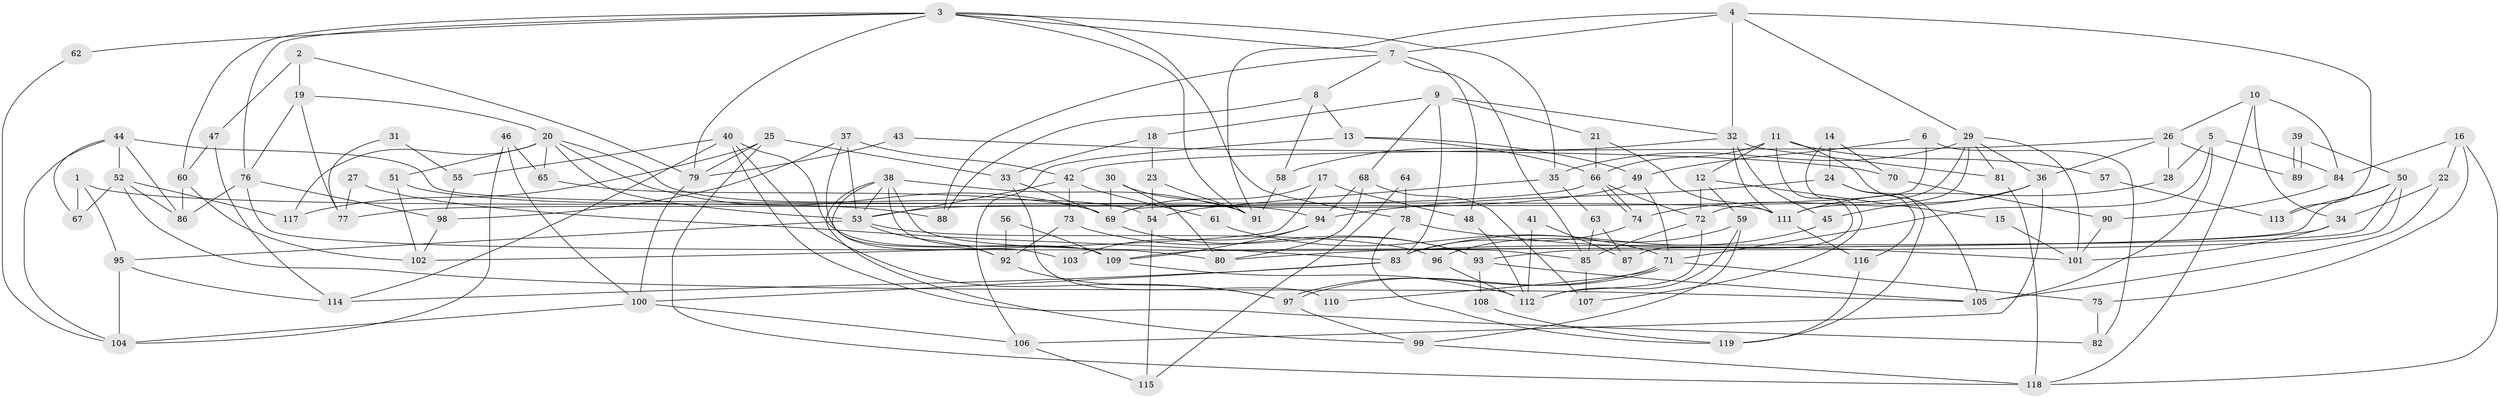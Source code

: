 // coarse degree distribution, {5: 0.125, 7: 0.125, 8: 0.041666666666666664, 6: 0.16666666666666666, 3: 0.14583333333333334, 4: 0.22916666666666666, 9: 0.0625, 2: 0.020833333333333332, 11: 0.041666666666666664, 10: 0.041666666666666664}
// Generated by graph-tools (version 1.1) at 2025/37/03/04/25 23:37:04]
// undirected, 119 vertices, 238 edges
graph export_dot {
  node [color=gray90,style=filled];
  1;
  2;
  3;
  4;
  5;
  6;
  7;
  8;
  9;
  10;
  11;
  12;
  13;
  14;
  15;
  16;
  17;
  18;
  19;
  20;
  21;
  22;
  23;
  24;
  25;
  26;
  27;
  28;
  29;
  30;
  31;
  32;
  33;
  34;
  35;
  36;
  37;
  38;
  39;
  40;
  41;
  42;
  43;
  44;
  45;
  46;
  47;
  48;
  49;
  50;
  51;
  52;
  53;
  54;
  55;
  56;
  57;
  58;
  59;
  60;
  61;
  62;
  63;
  64;
  65;
  66;
  67;
  68;
  69;
  70;
  71;
  72;
  73;
  74;
  75;
  76;
  77;
  78;
  79;
  80;
  81;
  82;
  83;
  84;
  85;
  86;
  87;
  88;
  89;
  90;
  91;
  92;
  93;
  94;
  95;
  96;
  97;
  98;
  99;
  100;
  101;
  102;
  103;
  104;
  105;
  106;
  107;
  108;
  109;
  110;
  111;
  112;
  113;
  114;
  115;
  116;
  117;
  118;
  119;
  1 -- 95;
  1 -- 94;
  1 -- 67;
  2 -- 79;
  2 -- 47;
  2 -- 19;
  3 -- 7;
  3 -- 91;
  3 -- 35;
  3 -- 60;
  3 -- 62;
  3 -- 76;
  3 -- 78;
  3 -- 79;
  4 -- 29;
  4 -- 32;
  4 -- 7;
  4 -- 91;
  4 -- 113;
  5 -- 71;
  5 -- 105;
  5 -- 28;
  5 -- 84;
  6 -- 69;
  6 -- 82;
  6 -- 49;
  7 -- 8;
  7 -- 48;
  7 -- 85;
  7 -- 88;
  8 -- 88;
  8 -- 13;
  8 -- 58;
  9 -- 18;
  9 -- 32;
  9 -- 21;
  9 -- 68;
  9 -- 83;
  10 -- 34;
  10 -- 118;
  10 -- 26;
  10 -- 84;
  11 -- 66;
  11 -- 105;
  11 -- 12;
  11 -- 57;
  11 -- 87;
  12 -- 59;
  12 -- 15;
  12 -- 72;
  13 -- 66;
  13 -- 49;
  13 -- 106;
  14 -- 24;
  14 -- 107;
  14 -- 70;
  15 -- 101;
  16 -- 118;
  16 -- 84;
  16 -- 22;
  16 -- 75;
  17 -- 69;
  17 -- 102;
  17 -- 48;
  18 -- 23;
  18 -- 33;
  19 -- 20;
  19 -- 76;
  19 -- 77;
  20 -- 117;
  20 -- 53;
  20 -- 51;
  20 -- 54;
  20 -- 65;
  20 -- 69;
  21 -- 66;
  21 -- 111;
  22 -- 105;
  22 -- 34;
  23 -- 54;
  23 -- 91;
  24 -- 116;
  24 -- 94;
  24 -- 119;
  25 -- 79;
  25 -- 118;
  25 -- 33;
  25 -- 117;
  26 -- 36;
  26 -- 28;
  26 -- 42;
  26 -- 89;
  27 -- 83;
  27 -- 77;
  28 -- 111;
  29 -- 111;
  29 -- 36;
  29 -- 35;
  29 -- 72;
  29 -- 81;
  29 -- 101;
  30 -- 91;
  30 -- 69;
  30 -- 80;
  31 -- 55;
  31 -- 77;
  32 -- 111;
  32 -- 58;
  32 -- 45;
  32 -- 81;
  33 -- 69;
  33 -- 110;
  34 -- 80;
  34 -- 101;
  35 -- 54;
  35 -- 63;
  36 -- 106;
  36 -- 45;
  36 -- 74;
  37 -- 53;
  37 -- 42;
  37 -- 98;
  37 -- 103;
  38 -- 85;
  38 -- 109;
  38 -- 53;
  38 -- 91;
  38 -- 92;
  38 -- 99;
  39 -- 89;
  39 -- 89;
  39 -- 50;
  40 -- 114;
  40 -- 97;
  40 -- 55;
  40 -- 82;
  40 -- 109;
  41 -- 112;
  41 -- 87;
  42 -- 53;
  42 -- 61;
  42 -- 73;
  43 -- 79;
  43 -- 70;
  44 -- 111;
  44 -- 67;
  44 -- 52;
  44 -- 86;
  44 -- 104;
  45 -- 83;
  46 -- 65;
  46 -- 104;
  46 -- 100;
  47 -- 60;
  47 -- 114;
  48 -- 112;
  49 -- 53;
  49 -- 71;
  50 -- 109;
  50 -- 83;
  50 -- 93;
  50 -- 113;
  51 -- 102;
  51 -- 88;
  52 -- 86;
  52 -- 67;
  52 -- 105;
  52 -- 117;
  53 -- 96;
  53 -- 92;
  53 -- 95;
  54 -- 115;
  55 -- 98;
  56 -- 92;
  56 -- 109;
  57 -- 113;
  58 -- 91;
  59 -- 112;
  59 -- 99;
  59 -- 96;
  60 -- 86;
  60 -- 102;
  61 -- 71;
  62 -- 104;
  63 -- 85;
  63 -- 87;
  64 -- 115;
  64 -- 78;
  65 -- 69;
  66 -- 72;
  66 -- 74;
  66 -- 74;
  66 -- 77;
  68 -- 80;
  68 -- 94;
  68 -- 107;
  69 -- 93;
  70 -- 90;
  71 -- 97;
  71 -- 97;
  71 -- 75;
  71 -- 110;
  72 -- 85;
  72 -- 112;
  73 -- 92;
  73 -- 93;
  74 -- 83;
  75 -- 82;
  76 -- 80;
  76 -- 86;
  76 -- 98;
  78 -- 101;
  78 -- 119;
  79 -- 100;
  81 -- 118;
  83 -- 100;
  83 -- 114;
  84 -- 90;
  85 -- 107;
  90 -- 101;
  92 -- 97;
  93 -- 105;
  93 -- 108;
  94 -- 109;
  94 -- 103;
  95 -- 104;
  95 -- 114;
  96 -- 112;
  97 -- 99;
  98 -- 102;
  99 -- 118;
  100 -- 104;
  100 -- 106;
  106 -- 115;
  108 -- 119;
  109 -- 112;
  111 -- 116;
  116 -- 119;
}
